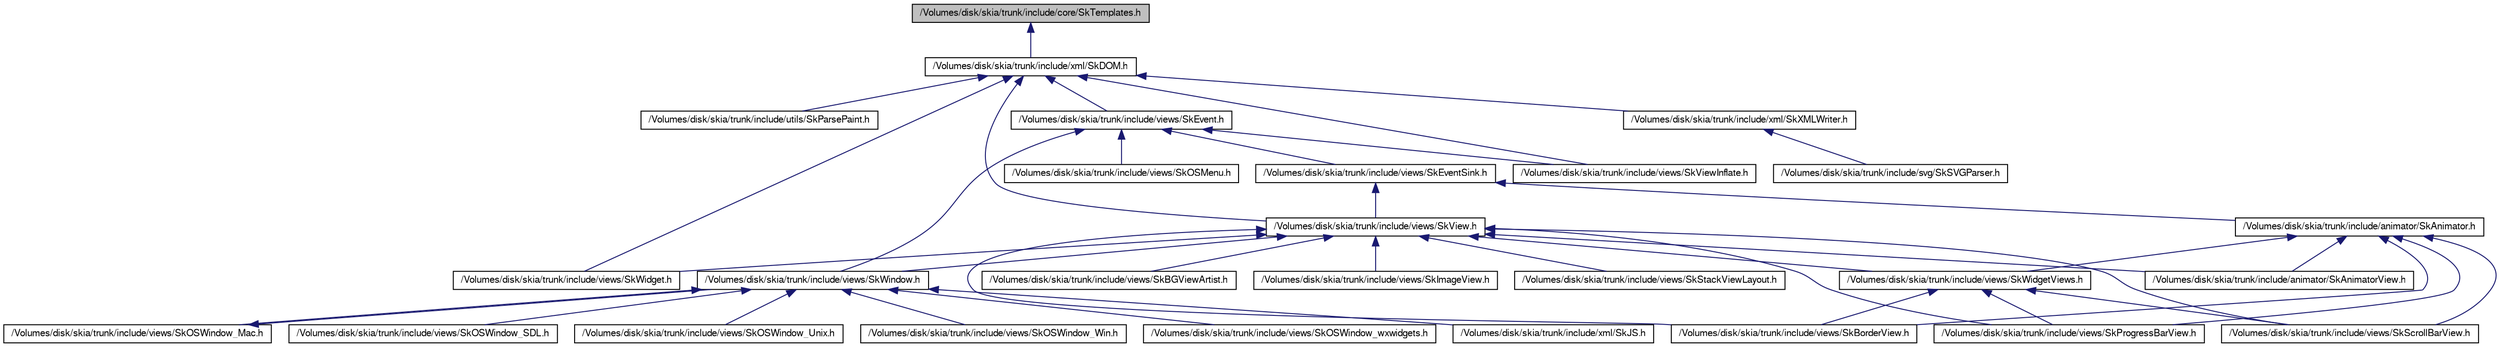 digraph G
{
  edge [fontname="FreeSans",fontsize="10",labelfontname="FreeSans",labelfontsize="10"];
  node [fontname="FreeSans",fontsize="10",shape=record];
  Node1 [label="/Volumes/disk/skia/trunk/include/core/SkTemplates.h",height=0.2,width=0.4,color="black", fillcolor="grey75", style="filled" fontcolor="black"];
  Node1 -> Node2 [dir=back,color="midnightblue",fontsize="10",style="solid",fontname="FreeSans"];
  Node2 [label="/Volumes/disk/skia/trunk/include/xml/SkDOM.h",height=0.2,width=0.4,color="black", fillcolor="white", style="filled",URL="$_sk_d_o_m_8h.html"];
  Node2 -> Node3 [dir=back,color="midnightblue",fontsize="10",style="solid",fontname="FreeSans"];
  Node3 [label="/Volumes/disk/skia/trunk/include/utils/SkParsePaint.h",height=0.2,width=0.4,color="black", fillcolor="white", style="filled",URL="$_sk_parse_paint_8h.html"];
  Node2 -> Node4 [dir=back,color="midnightblue",fontsize="10",style="solid",fontname="FreeSans"];
  Node4 [label="/Volumes/disk/skia/trunk/include/views/SkEvent.h",height=0.2,width=0.4,color="black", fillcolor="white", style="filled",URL="$_sk_event_8h.html"];
  Node4 -> Node5 [dir=back,color="midnightblue",fontsize="10",style="solid",fontname="FreeSans"];
  Node5 [label="/Volumes/disk/skia/trunk/include/views/SkEventSink.h",height=0.2,width=0.4,color="black", fillcolor="white", style="filled",URL="$_sk_event_sink_8h.html"];
  Node5 -> Node6 [dir=back,color="midnightblue",fontsize="10",style="solid",fontname="FreeSans"];
  Node6 [label="/Volumes/disk/skia/trunk/include/animator/SkAnimator.h",height=0.2,width=0.4,color="black", fillcolor="white", style="filled",URL="$_sk_animator_8h.html"];
  Node6 -> Node7 [dir=back,color="midnightblue",fontsize="10",style="solid",fontname="FreeSans"];
  Node7 [label="/Volumes/disk/skia/trunk/include/animator/SkAnimatorView.h",height=0.2,width=0.4,color="black", fillcolor="white", style="filled",URL="$_sk_animator_view_8h.html"];
  Node6 -> Node8 [dir=back,color="midnightblue",fontsize="10",style="solid",fontname="FreeSans"];
  Node8 [label="/Volumes/disk/skia/trunk/include/views/SkBorderView.h",height=0.2,width=0.4,color="black", fillcolor="white", style="filled",URL="$_sk_border_view_8h.html"];
  Node6 -> Node9 [dir=back,color="midnightblue",fontsize="10",style="solid",fontname="FreeSans"];
  Node9 [label="/Volumes/disk/skia/trunk/include/views/SkProgressBarView.h",height=0.2,width=0.4,color="black", fillcolor="white", style="filled",URL="$_sk_progress_bar_view_8h.html"];
  Node6 -> Node10 [dir=back,color="midnightblue",fontsize="10",style="solid",fontname="FreeSans"];
  Node10 [label="/Volumes/disk/skia/trunk/include/views/SkScrollBarView.h",height=0.2,width=0.4,color="black", fillcolor="white", style="filled",URL="$_sk_scroll_bar_view_8h.html"];
  Node6 -> Node11 [dir=back,color="midnightblue",fontsize="10",style="solid",fontname="FreeSans"];
  Node11 [label="/Volumes/disk/skia/trunk/include/views/SkWidgetViews.h",height=0.2,width=0.4,color="black", fillcolor="white", style="filled",URL="$_sk_widget_views_8h.html"];
  Node11 -> Node8 [dir=back,color="midnightblue",fontsize="10",style="solid",fontname="FreeSans"];
  Node11 -> Node9 [dir=back,color="midnightblue",fontsize="10",style="solid",fontname="FreeSans"];
  Node11 -> Node10 [dir=back,color="midnightblue",fontsize="10",style="solid",fontname="FreeSans"];
  Node5 -> Node12 [dir=back,color="midnightblue",fontsize="10",style="solid",fontname="FreeSans"];
  Node12 [label="/Volumes/disk/skia/trunk/include/views/SkView.h",height=0.2,width=0.4,color="black", fillcolor="white", style="filled",URL="$_sk_view_8h.html"];
  Node12 -> Node7 [dir=back,color="midnightblue",fontsize="10",style="solid",fontname="FreeSans"];
  Node12 -> Node13 [dir=back,color="midnightblue",fontsize="10",style="solid",fontname="FreeSans"];
  Node13 [label="/Volumes/disk/skia/trunk/include/views/SkBGViewArtist.h",height=0.2,width=0.4,color="black", fillcolor="white", style="filled",URL="$_sk_b_g_view_artist_8h.html"];
  Node12 -> Node8 [dir=back,color="midnightblue",fontsize="10",style="solid",fontname="FreeSans"];
  Node12 -> Node14 [dir=back,color="midnightblue",fontsize="10",style="solid",fontname="FreeSans"];
  Node14 [label="/Volumes/disk/skia/trunk/include/views/SkImageView.h",height=0.2,width=0.4,color="black", fillcolor="white", style="filled",URL="$_sk_image_view_8h.html"];
  Node12 -> Node9 [dir=back,color="midnightblue",fontsize="10",style="solid",fontname="FreeSans"];
  Node12 -> Node10 [dir=back,color="midnightblue",fontsize="10",style="solid",fontname="FreeSans"];
  Node12 -> Node15 [dir=back,color="midnightblue",fontsize="10",style="solid",fontname="FreeSans"];
  Node15 [label="/Volumes/disk/skia/trunk/include/views/SkStackViewLayout.h",height=0.2,width=0.4,color="black", fillcolor="white", style="filled",URL="$_sk_stack_view_layout_8h.html"];
  Node12 -> Node16 [dir=back,color="midnightblue",fontsize="10",style="solid",fontname="FreeSans"];
  Node16 [label="/Volumes/disk/skia/trunk/include/views/SkWidget.h",height=0.2,width=0.4,color="black", fillcolor="white", style="filled",URL="$_sk_widget_8h.html"];
  Node12 -> Node11 [dir=back,color="midnightblue",fontsize="10",style="solid",fontname="FreeSans"];
  Node12 -> Node17 [dir=back,color="midnightblue",fontsize="10",style="solid",fontname="FreeSans"];
  Node17 [label="/Volumes/disk/skia/trunk/include/views/SkWindow.h",height=0.2,width=0.4,color="black", fillcolor="white", style="filled",URL="$_sk_window_8h.html"];
  Node17 -> Node18 [dir=back,color="midnightblue",fontsize="10",style="solid",fontname="FreeSans"];
  Node18 [label="/Volumes/disk/skia/trunk/include/views/SkOSWindow_Mac.h",height=0.2,width=0.4,color="black", fillcolor="white", style="filled",URL="$_sk_o_s_window___mac_8h.html"];
  Node18 -> Node17 [dir=back,color="midnightblue",fontsize="10",style="solid",fontname="FreeSans"];
  Node17 -> Node19 [dir=back,color="midnightblue",fontsize="10",style="solid",fontname="FreeSans"];
  Node19 [label="/Volumes/disk/skia/trunk/include/views/SkOSWindow_SDL.h",height=0.2,width=0.4,color="black", fillcolor="white", style="filled",URL="$_sk_o_s_window___s_d_l_8h.html"];
  Node17 -> Node20 [dir=back,color="midnightblue",fontsize="10",style="solid",fontname="FreeSans"];
  Node20 [label="/Volumes/disk/skia/trunk/include/views/SkOSWindow_Unix.h",height=0.2,width=0.4,color="black", fillcolor="white", style="filled",URL="$_sk_o_s_window___unix_8h.html"];
  Node17 -> Node21 [dir=back,color="midnightblue",fontsize="10",style="solid",fontname="FreeSans"];
  Node21 [label="/Volumes/disk/skia/trunk/include/views/SkOSWindow_Win.h",height=0.2,width=0.4,color="black", fillcolor="white", style="filled",URL="$_sk_o_s_window___win_8h.html"];
  Node17 -> Node22 [dir=back,color="midnightblue",fontsize="10",style="solid",fontname="FreeSans"];
  Node22 [label="/Volumes/disk/skia/trunk/include/views/SkOSWindow_wxwidgets.h",height=0.2,width=0.4,color="black", fillcolor="white", style="filled",URL="$_sk_o_s_window__wxwidgets_8h.html"];
  Node17 -> Node23 [dir=back,color="midnightblue",fontsize="10",style="solid",fontname="FreeSans"];
  Node23 [label="/Volumes/disk/skia/trunk/include/xml/SkJS.h",height=0.2,width=0.4,color="black", fillcolor="white", style="filled",URL="$_sk_j_s_8h.html"];
  Node4 -> Node24 [dir=back,color="midnightblue",fontsize="10",style="solid",fontname="FreeSans"];
  Node24 [label="/Volumes/disk/skia/trunk/include/views/SkOSMenu.h",height=0.2,width=0.4,color="black", fillcolor="white", style="filled",URL="$_sk_o_s_menu_8h.html"];
  Node4 -> Node25 [dir=back,color="midnightblue",fontsize="10",style="solid",fontname="FreeSans"];
  Node25 [label="/Volumes/disk/skia/trunk/include/views/SkViewInflate.h",height=0.2,width=0.4,color="black", fillcolor="white", style="filled",URL="$_sk_view_inflate_8h.html"];
  Node4 -> Node17 [dir=back,color="midnightblue",fontsize="10",style="solid",fontname="FreeSans"];
  Node2 -> Node12 [dir=back,color="midnightblue",fontsize="10",style="solid",fontname="FreeSans"];
  Node2 -> Node25 [dir=back,color="midnightblue",fontsize="10",style="solid",fontname="FreeSans"];
  Node2 -> Node16 [dir=back,color="midnightblue",fontsize="10",style="solid",fontname="FreeSans"];
  Node2 -> Node26 [dir=back,color="midnightblue",fontsize="10",style="solid",fontname="FreeSans"];
  Node26 [label="/Volumes/disk/skia/trunk/include/xml/SkXMLWriter.h",height=0.2,width=0.4,color="black", fillcolor="white", style="filled",URL="$_sk_x_m_l_writer_8h.html"];
  Node26 -> Node27 [dir=back,color="midnightblue",fontsize="10",style="solid",fontname="FreeSans"];
  Node27 [label="/Volumes/disk/skia/trunk/include/svg/SkSVGParser.h",height=0.2,width=0.4,color="black", fillcolor="white", style="filled",URL="$_sk_s_v_g_parser_8h.html"];
}

